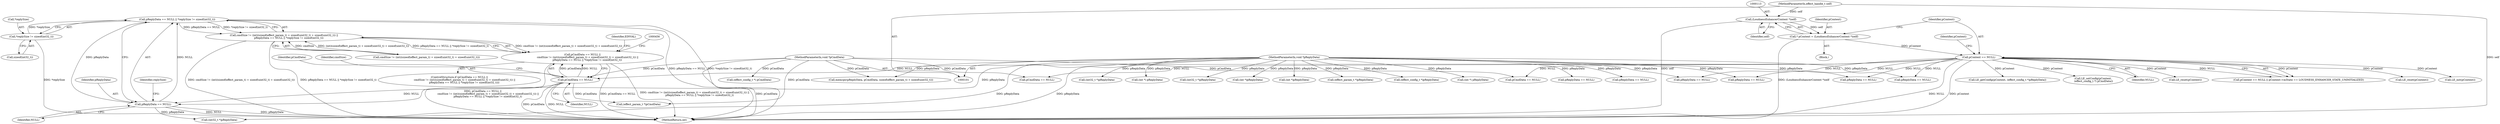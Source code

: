 digraph "0_Android_aeea52da00d210587fb3ed895de3d5f2e0264c88_3@API" {
"1000440" [label="(Call,pReplyData == NULL || *replySize != sizeof(int32_t))"];
"1000441" [label="(Call,pReplyData == NULL)"];
"1000107" [label="(MethodParameterIn,void *pReplyData)"];
"1000424" [label="(Call,pCmdData == NULL)"];
"1000105" [label="(MethodParameterIn,void *pCmdData)"];
"1000118" [label="(Call,pContext == NULL)"];
"1000110" [label="(Call,* pContext = (LoudnessEnhancerContext *)self)"];
"1000112" [label="(Call,(LoudnessEnhancerContext *)self)"];
"1000102" [label="(MethodParameterIn,effect_handle_t self)"];
"1000444" [label="(Call,*replySize != sizeof(int32_t))"];
"1000427" [label="(Call,cmdSize != (int)(sizeof(effect_param_t) + sizeof(uint32_t) + sizeof(uint32_t)) ||\n            pReplyData == NULL || *replySize != sizeof(int32_t))"];
"1000423" [label="(Call,pCmdData == NULL ||\n             cmdSize != (int)(sizeof(effect_param_t) + sizeof(uint32_t) + sizeof(uint32_t)) ||\n            pReplyData == NULL || *replySize != sizeof(int32_t))"];
"1000424" [label="(Call,pCmdData == NULL)"];
"1000514" [label="(Call,LE_reset(pContext))"];
"1000117" [label="(Call,pContext == NULL || pContext->mState == LOUDNESS_ENHANCER_STATE_UNINITIALIZED)"];
"1000119" [label="(Identifier,pContext)"];
"1000445" [label="(Call,*replySize)"];
"1000105" [label="(MethodParameterIn,void *pCmdData)"];
"1000452" [label="(Identifier,EINVAL)"];
"1000110" [label="(Call,* pContext = (LoudnessEnhancerContext *)self)"];
"1000153" [label="(Call,LE_init(pContext))"];
"1000443" [label="(Identifier,NULL)"];
"1000168" [label="(Call,pReplyData == NULL)"];
"1000539" [label="(MethodReturn,int)"];
"1000123" [label="(Identifier,pContext)"];
"1000108" [label="(Block,)"];
"1000118" [label="(Call,pContext == NULL)"];
"1000462" [label="(Call,(effect_param_t *)pCmdData)"];
"1000136" [label="(Call,pReplyData == NULL)"];
"1000312" [label="(Call,pReplyData == NULL)"];
"1000332" [label="(Call,memcpy(pReplyData, pCmdData, sizeof(effect_param_t) + sizeof(uint32_t)))"];
"1000447" [label="(Call,sizeof(int32_t))"];
"1000520" [label="(Call,(int32_t *)pReplyData)"];
"1000258" [label="(Call,pReplyData == NULL)"];
"1000150" [label="(Call,(int *) pReplyData)"];
"1000422" [label="(ControlStructure,if (pCmdData == NULL ||\n             cmdSize != (int)(sizeof(effect_param_t) + sizeof(uint32_t) + sizeof(uint32_t)) ||\n            pReplyData == NULL || *replySize != sizeof(int32_t)))"];
"1000440" [label="(Call,pReplyData == NULL || *replySize != sizeof(int32_t))"];
"1000206" [label="(Call,LE_getConfig(pContext, (effect_config_t *)pReplyData))"];
"1000219" [label="(Call,pReplyData == NULL)"];
"1000111" [label="(Identifier,pContext)"];
"1000185" [label="(Call,LE_setConfig(pContext,\n (effect_config_t *) pCmdData))"];
"1000112" [label="(Call,(LoudnessEnhancerContext *)self)"];
"1000107" [label="(MethodParameterIn,void *pReplyData)"];
"1000442" [label="(Identifier,pReplyData)"];
"1000425" [label="(Identifier,pCmdData)"];
"1000298" [label="(Call,pCmdData == NULL)"];
"1000429" [label="(Identifier,cmdSize)"];
"1000187" [label="(Call,(effect_config_t *) pCmdData)"];
"1000423" [label="(Call,pCmdData == NULL ||\n             cmdSize != (int)(sizeof(effect_param_t) + sizeof(uint32_t) + sizeof(uint32_t)) ||\n            pReplyData == NULL || *replySize != sizeof(int32_t))"];
"1000427" [label="(Call,cmdSize != (int)(sizeof(effect_param_t) + sizeof(uint32_t) + sizeof(uint32_t)) ||\n            pReplyData == NULL || *replySize != sizeof(int32_t))"];
"1000102" [label="(MethodParameterIn,effect_handle_t self)"];
"1000120" [label="(Identifier,NULL)"];
"1000114" [label="(Identifier,self)"];
"1000482" [label="(Call,(int32_t *)pReplyData)"];
"1000289" [label="(Call,(int *)pReplyData)"];
"1000444" [label="(Call,*replySize != sizeof(int32_t))"];
"1000159" [label="(Call,pCmdData == NULL)"];
"1000250" [label="(Call,(int *)pReplyData)"];
"1000343" [label="(Call,(effect_param_t *)pReplyData)"];
"1000455" [label="(Call,(int32_t *)pReplyData)"];
"1000208" [label="(Call,(effect_config_t *)pReplyData)"];
"1000182" [label="(Call,(int *) pReplyData)"];
"1000194" [label="(Call,pReplyData == NULL)"];
"1000213" [label="(Call,LE_reset(pContext))"];
"1000428" [label="(Call,cmdSize != (int)(sizeof(effect_param_t) + sizeof(uint32_t) + sizeof(uint32_t)))"];
"1000426" [label="(Identifier,NULL)"];
"1000446" [label="(Identifier,replySize)"];
"1000441" [label="(Call,pReplyData == NULL)"];
"1000440" -> "1000427"  [label="AST: "];
"1000440" -> "1000441"  [label="CFG: "];
"1000440" -> "1000444"  [label="CFG: "];
"1000441" -> "1000440"  [label="AST: "];
"1000444" -> "1000440"  [label="AST: "];
"1000427" -> "1000440"  [label="CFG: "];
"1000440" -> "1000539"  [label="DDG: pReplyData == NULL"];
"1000440" -> "1000539"  [label="DDG: *replySize != sizeof(int32_t)"];
"1000440" -> "1000427"  [label="DDG: pReplyData == NULL"];
"1000440" -> "1000427"  [label="DDG: *replySize != sizeof(int32_t)"];
"1000441" -> "1000440"  [label="DDG: pReplyData"];
"1000441" -> "1000440"  [label="DDG: NULL"];
"1000444" -> "1000440"  [label="DDG: *replySize"];
"1000441" -> "1000443"  [label="CFG: "];
"1000442" -> "1000441"  [label="AST: "];
"1000443" -> "1000441"  [label="AST: "];
"1000446" -> "1000441"  [label="CFG: "];
"1000441" -> "1000539"  [label="DDG: pReplyData"];
"1000441" -> "1000539"  [label="DDG: NULL"];
"1000107" -> "1000441"  [label="DDG: pReplyData"];
"1000424" -> "1000441"  [label="DDG: NULL"];
"1000441" -> "1000455"  [label="DDG: pReplyData"];
"1000107" -> "1000101"  [label="AST: "];
"1000107" -> "1000539"  [label="DDG: pReplyData"];
"1000107" -> "1000136"  [label="DDG: pReplyData"];
"1000107" -> "1000150"  [label="DDG: pReplyData"];
"1000107" -> "1000168"  [label="DDG: pReplyData"];
"1000107" -> "1000182"  [label="DDG: pReplyData"];
"1000107" -> "1000194"  [label="DDG: pReplyData"];
"1000107" -> "1000208"  [label="DDG: pReplyData"];
"1000107" -> "1000219"  [label="DDG: pReplyData"];
"1000107" -> "1000250"  [label="DDG: pReplyData"];
"1000107" -> "1000258"  [label="DDG: pReplyData"];
"1000107" -> "1000289"  [label="DDG: pReplyData"];
"1000107" -> "1000312"  [label="DDG: pReplyData"];
"1000107" -> "1000332"  [label="DDG: pReplyData"];
"1000107" -> "1000343"  [label="DDG: pReplyData"];
"1000107" -> "1000455"  [label="DDG: pReplyData"];
"1000107" -> "1000482"  [label="DDG: pReplyData"];
"1000107" -> "1000520"  [label="DDG: pReplyData"];
"1000424" -> "1000423"  [label="AST: "];
"1000424" -> "1000426"  [label="CFG: "];
"1000425" -> "1000424"  [label="AST: "];
"1000426" -> "1000424"  [label="AST: "];
"1000429" -> "1000424"  [label="CFG: "];
"1000423" -> "1000424"  [label="CFG: "];
"1000424" -> "1000539"  [label="DDG: NULL"];
"1000424" -> "1000539"  [label="DDG: pCmdData"];
"1000424" -> "1000423"  [label="DDG: pCmdData"];
"1000424" -> "1000423"  [label="DDG: NULL"];
"1000105" -> "1000424"  [label="DDG: pCmdData"];
"1000118" -> "1000424"  [label="DDG: NULL"];
"1000424" -> "1000462"  [label="DDG: pCmdData"];
"1000105" -> "1000101"  [label="AST: "];
"1000105" -> "1000539"  [label="DDG: pCmdData"];
"1000105" -> "1000159"  [label="DDG: pCmdData"];
"1000105" -> "1000187"  [label="DDG: pCmdData"];
"1000105" -> "1000298"  [label="DDG: pCmdData"];
"1000105" -> "1000332"  [label="DDG: pCmdData"];
"1000105" -> "1000462"  [label="DDG: pCmdData"];
"1000118" -> "1000117"  [label="AST: "];
"1000118" -> "1000120"  [label="CFG: "];
"1000119" -> "1000118"  [label="AST: "];
"1000120" -> "1000118"  [label="AST: "];
"1000123" -> "1000118"  [label="CFG: "];
"1000117" -> "1000118"  [label="CFG: "];
"1000118" -> "1000539"  [label="DDG: NULL"];
"1000118" -> "1000539"  [label="DDG: pContext"];
"1000118" -> "1000117"  [label="DDG: pContext"];
"1000118" -> "1000117"  [label="DDG: NULL"];
"1000110" -> "1000118"  [label="DDG: pContext"];
"1000118" -> "1000136"  [label="DDG: NULL"];
"1000118" -> "1000153"  [label="DDG: pContext"];
"1000118" -> "1000159"  [label="DDG: NULL"];
"1000118" -> "1000185"  [label="DDG: pContext"];
"1000118" -> "1000194"  [label="DDG: NULL"];
"1000118" -> "1000206"  [label="DDG: pContext"];
"1000118" -> "1000213"  [label="DDG: pContext"];
"1000118" -> "1000219"  [label="DDG: NULL"];
"1000118" -> "1000258"  [label="DDG: NULL"];
"1000118" -> "1000298"  [label="DDG: NULL"];
"1000118" -> "1000514"  [label="DDG: pContext"];
"1000110" -> "1000108"  [label="AST: "];
"1000110" -> "1000112"  [label="CFG: "];
"1000111" -> "1000110"  [label="AST: "];
"1000112" -> "1000110"  [label="AST: "];
"1000119" -> "1000110"  [label="CFG: "];
"1000110" -> "1000539"  [label="DDG: (LoudnessEnhancerContext *)self"];
"1000112" -> "1000110"  [label="DDG: self"];
"1000112" -> "1000114"  [label="CFG: "];
"1000113" -> "1000112"  [label="AST: "];
"1000114" -> "1000112"  [label="AST: "];
"1000112" -> "1000539"  [label="DDG: self"];
"1000102" -> "1000112"  [label="DDG: self"];
"1000102" -> "1000101"  [label="AST: "];
"1000102" -> "1000539"  [label="DDG: self"];
"1000444" -> "1000447"  [label="CFG: "];
"1000445" -> "1000444"  [label="AST: "];
"1000447" -> "1000444"  [label="AST: "];
"1000444" -> "1000539"  [label="DDG: *replySize"];
"1000427" -> "1000423"  [label="AST: "];
"1000427" -> "1000428"  [label="CFG: "];
"1000428" -> "1000427"  [label="AST: "];
"1000423" -> "1000427"  [label="CFG: "];
"1000427" -> "1000539"  [label="DDG: cmdSize != (int)(sizeof(effect_param_t) + sizeof(uint32_t) + sizeof(uint32_t))"];
"1000427" -> "1000539"  [label="DDG: pReplyData == NULL || *replySize != sizeof(int32_t)"];
"1000427" -> "1000423"  [label="DDG: cmdSize != (int)(sizeof(effect_param_t) + sizeof(uint32_t) + sizeof(uint32_t))"];
"1000427" -> "1000423"  [label="DDG: pReplyData == NULL || *replySize != sizeof(int32_t)"];
"1000428" -> "1000427"  [label="DDG: cmdSize"];
"1000428" -> "1000427"  [label="DDG: (int)(sizeof(effect_param_t) + sizeof(uint32_t) + sizeof(uint32_t))"];
"1000423" -> "1000422"  [label="AST: "];
"1000452" -> "1000423"  [label="CFG: "];
"1000456" -> "1000423"  [label="CFG: "];
"1000423" -> "1000539"  [label="DDG: cmdSize != (int)(sizeof(effect_param_t) + sizeof(uint32_t) + sizeof(uint32_t)) ||\n            pReplyData == NULL || *replySize != sizeof(int32_t)"];
"1000423" -> "1000539"  [label="DDG: pCmdData == NULL ||\n             cmdSize != (int)(sizeof(effect_param_t) + sizeof(uint32_t) + sizeof(uint32_t)) ||\n            pReplyData == NULL || *replySize != sizeof(int32_t)"];
"1000423" -> "1000539"  [label="DDG: pCmdData == NULL"];
}
